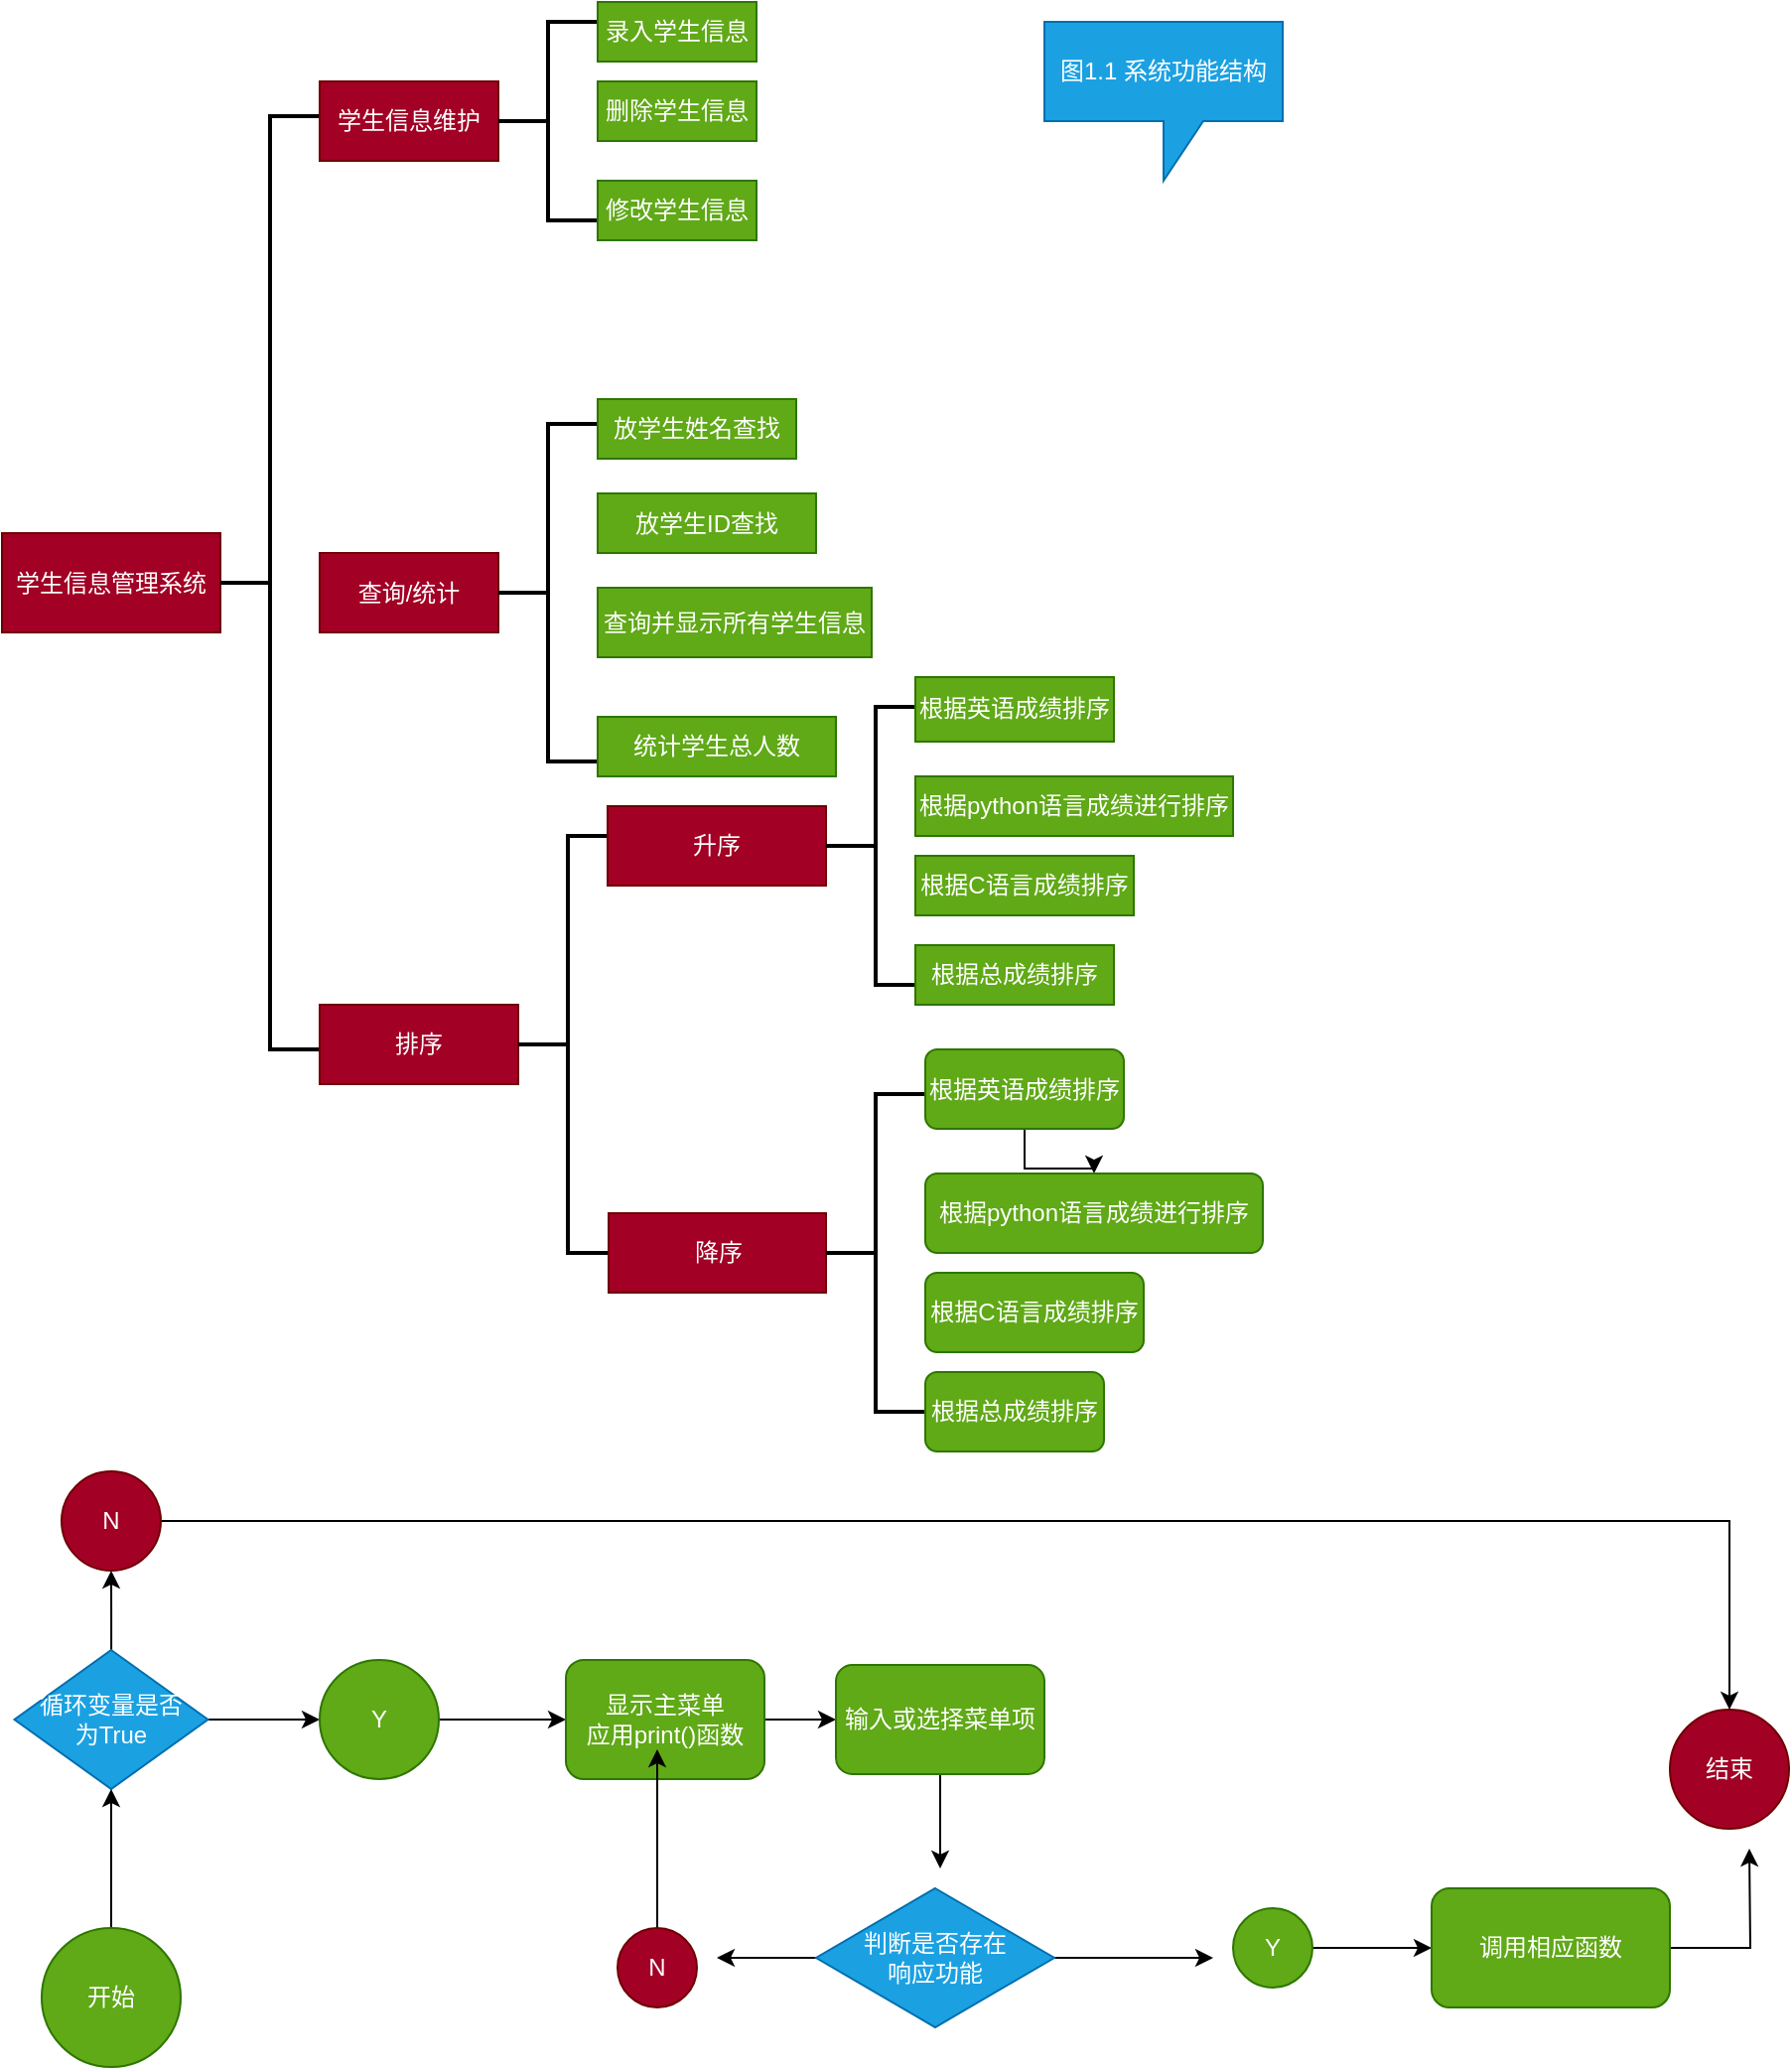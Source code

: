 <mxfile version="13.10.0" type="embed">
    <diagram id="dxtOqwyV_ho2-tYnzvJs" name="第 1 页">
        <mxGraphModel dx="820" dy="1744" grid="1" gridSize="10" guides="1" tooltips="1" connect="1" arrows="1" fold="1" page="1" pageScale="1" pageWidth="827" pageHeight="1169" math="0" shadow="0">
            <root>
                <mxCell id="0"/>
                <mxCell id="1" parent="0"/>
                <mxCell id="2" value="学生信息管理系统" style="rounded=0;whiteSpace=wrap;html=1;fillColor=#a20025;strokeColor=#6F0000;fontColor=#ffffff;" parent="1" vertex="1">
                    <mxGeometry x="30" y="257.5" width="110" height="50" as="geometry"/>
                </mxCell>
                <mxCell id="5" value="" style="strokeWidth=2;html=1;shape=mxgraph.flowchart.annotation_2;align=left;labelPosition=right;pointerEvents=1;" parent="1" vertex="1">
                    <mxGeometry x="140" y="47.5" width="50" height="470" as="geometry"/>
                </mxCell>
                <mxCell id="8" value="学生信息维护" style="rounded=0;whiteSpace=wrap;html=1;fillColor=#a20025;strokeColor=#6F0000;fontColor=#ffffff;" parent="1" vertex="1">
                    <mxGeometry x="190" y="30" width="90" height="40" as="geometry"/>
                </mxCell>
                <mxCell id="14" value="" style="strokeWidth=2;html=1;shape=mxgraph.flowchart.annotation_2;align=left;labelPosition=right;pointerEvents=1;" parent="1" vertex="1">
                    <mxGeometry x="280" width="50" height="100" as="geometry"/>
                </mxCell>
                <mxCell id="15" value="录入学生信息" style="rounded=0;whiteSpace=wrap;html=1;fillColor=#60a917;strokeColor=#2D7600;fontColor=#ffffff;" parent="1" vertex="1">
                    <mxGeometry x="330" y="-10" width="80" height="30" as="geometry"/>
                </mxCell>
                <mxCell id="16" value="删除学生信息" style="rounded=0;whiteSpace=wrap;html=1;fillColor=#60a917;strokeColor=#2D7600;fontColor=#ffffff;" parent="1" vertex="1">
                    <mxGeometry x="330" y="30" width="80" height="30" as="geometry"/>
                </mxCell>
                <mxCell id="17" value="修改学生信息" style="rounded=0;whiteSpace=wrap;html=1;fillColor=#60a917;strokeColor=#2D7600;fontColor=#ffffff;" parent="1" vertex="1">
                    <mxGeometry x="330" y="80" width="80" height="30" as="geometry"/>
                </mxCell>
                <mxCell id="18" value="查询/统计" style="rounded=0;whiteSpace=wrap;html=1;fillColor=#a20025;strokeColor=#6F0000;fontColor=#ffffff;" parent="1" vertex="1">
                    <mxGeometry x="190" y="267.5" width="90" height="40" as="geometry"/>
                </mxCell>
                <mxCell id="19" value="排序" style="rounded=0;whiteSpace=wrap;html=1;fillColor=#a20025;strokeColor=#6F0000;fontColor=#ffffff;" parent="1" vertex="1">
                    <mxGeometry x="190" y="495" width="100" height="40" as="geometry"/>
                </mxCell>
                <mxCell id="21" value="" style="strokeWidth=2;html=1;shape=mxgraph.flowchart.annotation_2;align=left;labelPosition=right;pointerEvents=1;" parent="1" vertex="1">
                    <mxGeometry x="280" y="202.5" width="50" height="170" as="geometry"/>
                </mxCell>
                <mxCell id="22" value="放学生姓名查找" style="rounded=0;whiteSpace=wrap;html=1;fillColor=#60a917;strokeColor=#2D7600;fontColor=#ffffff;" parent="1" vertex="1">
                    <mxGeometry x="330" y="190" width="100" height="30" as="geometry"/>
                </mxCell>
                <mxCell id="23" value="放学生ID查找" style="rounded=0;whiteSpace=wrap;html=1;fillColor=#60a917;strokeColor=#2D7600;fontColor=#ffffff;" parent="1" vertex="1">
                    <mxGeometry x="330" y="237.5" width="110" height="30" as="geometry"/>
                </mxCell>
                <mxCell id="24" value="查询并显示所有学生信息" style="rounded=0;whiteSpace=wrap;html=1;fillColor=#60a917;strokeColor=#2D7600;fontColor=#ffffff;" parent="1" vertex="1">
                    <mxGeometry x="330" y="285" width="138" height="35" as="geometry"/>
                </mxCell>
                <mxCell id="25" value="统计学生总人数" style="rounded=0;whiteSpace=wrap;html=1;fillColor=#60a917;strokeColor=#2D7600;fontColor=#ffffff;" parent="1" vertex="1">
                    <mxGeometry x="330" y="350" width="120" height="30" as="geometry"/>
                </mxCell>
                <mxCell id="27" value="" style="strokeWidth=2;html=1;shape=mxgraph.flowchart.annotation_2;align=left;labelPosition=right;pointerEvents=1;" parent="1" vertex="1">
                    <mxGeometry x="290" y="410" width="50" height="210" as="geometry"/>
                </mxCell>
                <mxCell id="28" value="升序" style="rounded=0;whiteSpace=wrap;html=1;fillColor=#a20025;strokeColor=#6F0000;fontColor=#ffffff;" parent="1" vertex="1">
                    <mxGeometry x="335" y="395" width="110" height="40" as="geometry"/>
                </mxCell>
                <mxCell id="29" value="降序" style="rounded=0;whiteSpace=wrap;html=1;fillColor=#a20025;strokeColor=#6F0000;fontColor=#ffffff;" parent="1" vertex="1">
                    <mxGeometry x="335.5" y="600" width="109.5" height="40" as="geometry"/>
                </mxCell>
                <mxCell id="30" value="" style="strokeWidth=2;html=1;shape=mxgraph.flowchart.annotation_2;align=left;labelPosition=right;pointerEvents=1;" parent="1" vertex="1">
                    <mxGeometry x="445" y="345" width="50" height="140" as="geometry"/>
                </mxCell>
                <mxCell id="31" value="根据英语成绩排序" style="rounded=0;whiteSpace=wrap;html=1;fillColor=#60a917;strokeColor=#2D7600;fontColor=#ffffff;" parent="1" vertex="1">
                    <mxGeometry x="490" y="330" width="100" height="32.5" as="geometry"/>
                </mxCell>
                <mxCell id="32" value="根据python语言成绩进行排序" style="rounded=0;whiteSpace=wrap;html=1;fillColor=#60a917;strokeColor=#2D7600;fontColor=#ffffff;" parent="1" vertex="1">
                    <mxGeometry x="490" y="380" width="160" height="30" as="geometry"/>
                </mxCell>
                <mxCell id="33" value="根据C语言成绩排序" style="rounded=0;whiteSpace=wrap;html=1;fillColor=#60a917;strokeColor=#2D7600;fontColor=#ffffff;" parent="1" vertex="1">
                    <mxGeometry x="490" y="420" width="110" height="30" as="geometry"/>
                </mxCell>
                <mxCell id="34" value="根据总成绩排序" style="rounded=0;whiteSpace=wrap;html=1;fillColor=#60a917;strokeColor=#2D7600;fontColor=#ffffff;" parent="1" vertex="1">
                    <mxGeometry x="490" y="465" width="100" height="30" as="geometry"/>
                </mxCell>
                <mxCell id="36" value="" style="strokeWidth=2;html=1;shape=mxgraph.flowchart.annotation_2;align=left;labelPosition=right;pointerEvents=1;" parent="1" vertex="1">
                    <mxGeometry x="445" y="540" width="50" height="160" as="geometry"/>
                </mxCell>
                <mxCell id="41" value="" style="edgeStyle=orthogonalEdgeStyle;rounded=0;orthogonalLoop=1;jettySize=auto;html=1;" parent="1" source="37" target="38" edge="1">
                    <mxGeometry relative="1" as="geometry"/>
                </mxCell>
                <mxCell id="37" value="&lt;span&gt;根据英语成绩排序&lt;/span&gt;" style="rounded=1;whiteSpace=wrap;html=1;fillColor=#60a917;strokeColor=#2D7600;fontColor=#ffffff;" parent="1" vertex="1">
                    <mxGeometry x="495" y="517.5" width="100" height="40" as="geometry"/>
                </mxCell>
                <mxCell id="38" value="&lt;span&gt;根据python语言成绩进行排序&lt;/span&gt;" style="rounded=1;whiteSpace=wrap;html=1;fillColor=#60a917;strokeColor=#2D7600;fontColor=#ffffff;" parent="1" vertex="1">
                    <mxGeometry x="495" y="580" width="170" height="40" as="geometry"/>
                </mxCell>
                <mxCell id="39" value="根据C语言成绩排序" style="rounded=1;whiteSpace=wrap;html=1;fillColor=#60a917;strokeColor=#2D7600;fontColor=#ffffff;" parent="1" vertex="1">
                    <mxGeometry x="495" y="630" width="110" height="40" as="geometry"/>
                </mxCell>
                <mxCell id="40" value="&lt;span&gt;根据总成绩排序&lt;/span&gt;" style="rounded=1;whiteSpace=wrap;html=1;fillColor=#60a917;strokeColor=#2D7600;fontColor=#ffffff;" parent="1" vertex="1">
                    <mxGeometry x="495" y="680" width="90" height="40" as="geometry"/>
                </mxCell>
                <mxCell id="42" value="图1.1 系统功能结构" style="shape=callout;whiteSpace=wrap;html=1;perimeter=calloutPerimeter;fillColor=#1ba1e2;strokeColor=#006EAF;fontColor=#ffffff;" parent="1" vertex="1">
                    <mxGeometry x="555" width="120" height="80" as="geometry"/>
                </mxCell>
                <mxCell id="67" style="edgeStyle=orthogonalEdgeStyle;rounded=0;orthogonalLoop=1;jettySize=auto;html=1;entryX=0;entryY=0.5;entryDx=0;entryDy=0;" edge="1" parent="1" source="43" target="44">
                    <mxGeometry relative="1" as="geometry"/>
                </mxCell>
                <mxCell id="82" style="edgeStyle=orthogonalEdgeStyle;rounded=0;orthogonalLoop=1;jettySize=auto;html=1;entryX=0.5;entryY=1;entryDx=0;entryDy=0;" edge="1" parent="1" source="43" target="73">
                    <mxGeometry relative="1" as="geometry"/>
                </mxCell>
                <mxCell id="43" value="循环变量是否&lt;br&gt;为True" style="rhombus;whiteSpace=wrap;html=1;fillColor=#1ba1e2;strokeColor=#006EAF;fontColor=#ffffff;" vertex="1" parent="1">
                    <mxGeometry x="36.25" y="820" width="97.5" height="70" as="geometry"/>
                </mxCell>
                <mxCell id="68" style="edgeStyle=orthogonalEdgeStyle;rounded=0;orthogonalLoop=1;jettySize=auto;html=1;entryX=0;entryY=0.5;entryDx=0;entryDy=0;" edge="1" parent="1" source="44" target="45">
                    <mxGeometry relative="1" as="geometry"/>
                </mxCell>
                <mxCell id="44" value="Y" style="ellipse;whiteSpace=wrap;html=1;fillColor=#60a917;strokeColor=#2D7600;fontColor=#ffffff;" vertex="1" parent="1">
                    <mxGeometry x="190" y="825" width="60" height="60" as="geometry"/>
                </mxCell>
                <mxCell id="84" style="edgeStyle=orthogonalEdgeStyle;rounded=0;orthogonalLoop=1;jettySize=auto;html=1;entryX=0;entryY=0.5;entryDx=0;entryDy=0;" edge="1" parent="1" source="45" target="49">
                    <mxGeometry relative="1" as="geometry"/>
                </mxCell>
                <mxCell id="45" value="显示主菜单&lt;br&gt;应用print()函数" style="rounded=1;whiteSpace=wrap;html=1;fillColor=#60a917;strokeColor=#2D7600;fontColor=#ffffff;" vertex="1" parent="1">
                    <mxGeometry x="314" y="825" width="100" height="60" as="geometry"/>
                </mxCell>
                <mxCell id="72" style="edgeStyle=orthogonalEdgeStyle;rounded=0;orthogonalLoop=1;jettySize=auto;html=1;entryX=0.5;entryY=1;entryDx=0;entryDy=0;" edge="1" parent="1" source="46" target="43">
                    <mxGeometry relative="1" as="geometry"/>
                </mxCell>
                <mxCell id="46" value="开始" style="ellipse;whiteSpace=wrap;html=1;aspect=fixed;fillColor=#60a917;strokeColor=#2D7600;fontColor=#ffffff;" vertex="1" parent="1">
                    <mxGeometry x="50" y="960" width="70" height="70" as="geometry"/>
                </mxCell>
                <mxCell id="66" style="edgeStyle=orthogonalEdgeStyle;rounded=0;orthogonalLoop=1;jettySize=auto;html=1;" edge="1" parent="1" source="47">
                    <mxGeometry relative="1" as="geometry">
                        <mxPoint x="360" y="870" as="targetPoint"/>
                    </mxGeometry>
                </mxCell>
                <mxCell id="47" value="N" style="ellipse;whiteSpace=wrap;html=1;aspect=fixed;fillColor=#a20025;strokeColor=#6F0000;fontColor=#ffffff;" vertex="1" parent="1">
                    <mxGeometry x="340" y="960" width="40" height="40" as="geometry"/>
                </mxCell>
                <mxCell id="86" style="edgeStyle=orthogonalEdgeStyle;rounded=0;orthogonalLoop=1;jettySize=auto;html=1;" edge="1" parent="1" source="49">
                    <mxGeometry relative="1" as="geometry">
                        <mxPoint x="502.5" y="930" as="targetPoint"/>
                    </mxGeometry>
                </mxCell>
                <mxCell id="49" value="输入或选择菜单项" style="rounded=1;whiteSpace=wrap;html=1;fillColor=#60a917;strokeColor=#2D7600;fontColor=#ffffff;" vertex="1" parent="1">
                    <mxGeometry x="450" y="827.5" width="105" height="55" as="geometry"/>
                </mxCell>
                <mxCell id="87" style="edgeStyle=orthogonalEdgeStyle;rounded=0;orthogonalLoop=1;jettySize=auto;html=1;" edge="1" parent="1" source="50">
                    <mxGeometry relative="1" as="geometry">
                        <mxPoint x="390" y="975" as="targetPoint"/>
                    </mxGeometry>
                </mxCell>
                <mxCell id="89" style="edgeStyle=orthogonalEdgeStyle;rounded=0;orthogonalLoop=1;jettySize=auto;html=1;" edge="1" parent="1" source="50">
                    <mxGeometry relative="1" as="geometry">
                        <mxPoint x="640" y="975" as="targetPoint"/>
                    </mxGeometry>
                </mxCell>
                <mxCell id="50" value="判断是否存在&lt;br&gt;响应功能" style="rhombus;whiteSpace=wrap;html=1;fillColor=#1ba1e2;strokeColor=#006EAF;fontColor=#ffffff;" vertex="1" parent="1">
                    <mxGeometry x="440" y="940" width="120" height="70" as="geometry"/>
                </mxCell>
                <mxCell id="77" style="edgeStyle=orthogonalEdgeStyle;rounded=0;orthogonalLoop=1;jettySize=auto;html=1;entryX=0;entryY=0.5;entryDx=0;entryDy=0;" edge="1" parent="1" source="51" target="53">
                    <mxGeometry relative="1" as="geometry"/>
                </mxCell>
                <mxCell id="51" value="Y" style="ellipse;whiteSpace=wrap;html=1;aspect=fixed;fillColor=#60a917;strokeColor=#2D7600;fontColor=#ffffff;" vertex="1" parent="1">
                    <mxGeometry x="650" y="950" width="40" height="40" as="geometry"/>
                </mxCell>
                <mxCell id="90" style="edgeStyle=orthogonalEdgeStyle;rounded=0;orthogonalLoop=1;jettySize=auto;html=1;" edge="1" parent="1" source="53">
                    <mxGeometry relative="1" as="geometry">
                        <mxPoint x="910" y="920" as="targetPoint"/>
                    </mxGeometry>
                </mxCell>
                <mxCell id="53" value="调用相应函数" style="rounded=1;whiteSpace=wrap;html=1;fillColor=#60a917;strokeColor=#2D7600;fontColor=#ffffff;" vertex="1" parent="1">
                    <mxGeometry x="750" y="940" width="120" height="60" as="geometry"/>
                </mxCell>
                <mxCell id="54" value="结束" style="ellipse;whiteSpace=wrap;html=1;aspect=fixed;fillColor=#a20025;strokeColor=#6F0000;fontColor=#ffffff;" vertex="1" parent="1">
                    <mxGeometry x="870" y="850" width="60" height="60" as="geometry"/>
                </mxCell>
                <mxCell id="83" style="edgeStyle=orthogonalEdgeStyle;rounded=0;orthogonalLoop=1;jettySize=auto;html=1;entryX=0.5;entryY=0;entryDx=0;entryDy=0;" edge="1" parent="1" source="73" target="54">
                    <mxGeometry relative="1" as="geometry"/>
                </mxCell>
                <mxCell id="73" value="N" style="ellipse;whiteSpace=wrap;html=1;aspect=fixed;fillColor=#a20025;strokeColor=#6F0000;fontColor=#ffffff;" vertex="1" parent="1">
                    <mxGeometry x="60" y="730" width="50" height="50" as="geometry"/>
                </mxCell>
            </root>
        </mxGraphModel>
    </diagram>
</mxfile>